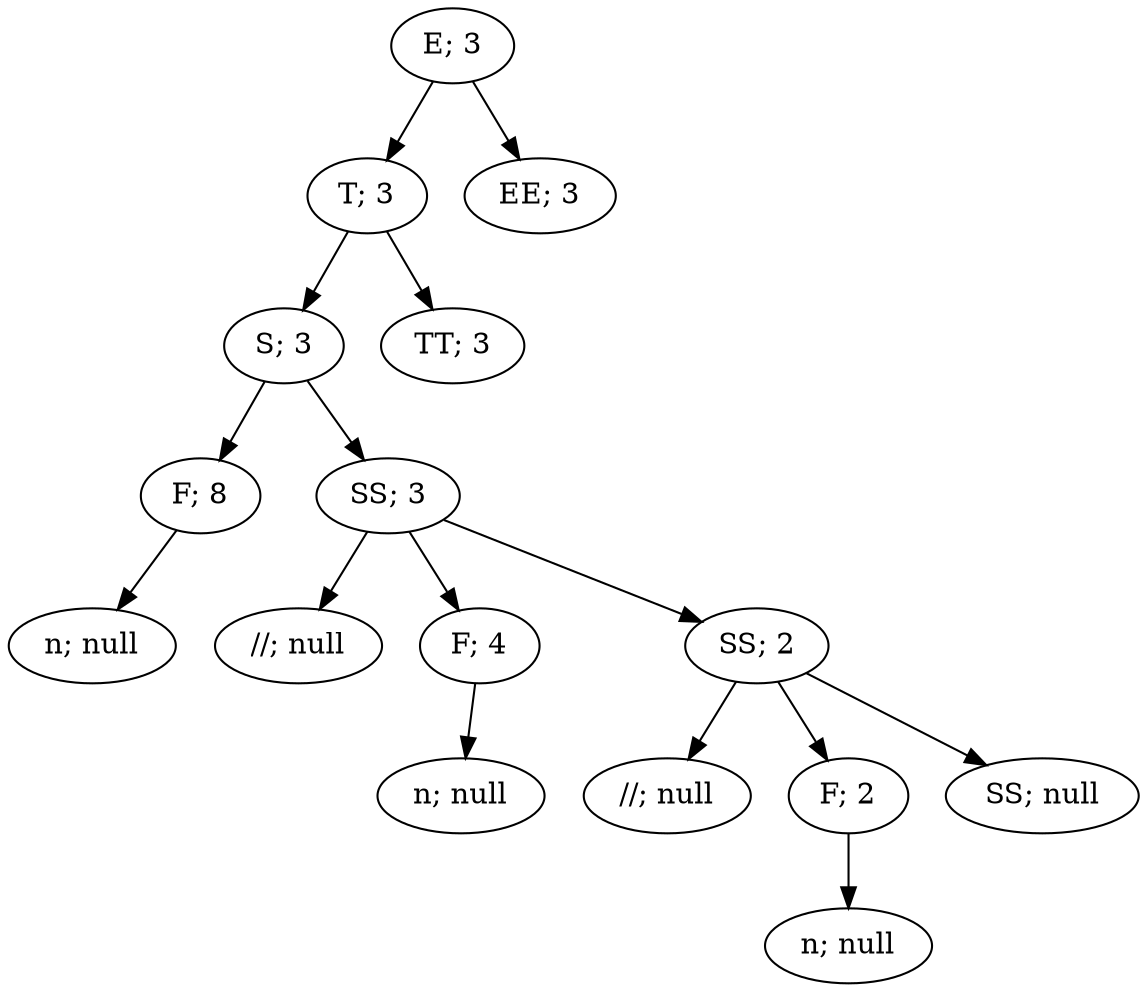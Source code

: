 digraph ParserResult {
"NonTerminal[name=E]_182" [label="E; 3"]
"NonTerminal[name=T]_180" [label="T; 3"]
"NonTerminal[name=E]_182"->"NonTerminal[name=T]_180";
"NonTerminal[name=T]_180" [label="T; 3"]
"NonTerminal[name=S]_178" [label="S; 3"]
"NonTerminal[name=T]_180"->"NonTerminal[name=S]_178";
"NonTerminal[name=S]_178" [label="S; 3"]
"NonTerminal[name=F]_168" [label="F; 8"]
"NonTerminal[name=S]_178"->"NonTerminal[name=F]_168";
"NonTerminal[name=F]_168" [label="F; 8"]
"Token{name='n', value='8'}_167" [label="n; null"]
"NonTerminal[name=F]_168"->"Token{name='n', value='8'}_167";
"Token{name='n', value='8'}_167" [label="n; null"]
"NonTerminal[name=SS]_177" [label="SS; 3"]
"NonTerminal[name=S]_178"->"NonTerminal[name=SS]_177";
"NonTerminal[name=SS]_177" [label="SS; 3"]
"Token{name='//', value='//'}_169" [label="//; null"]
"NonTerminal[name=SS]_177"->"Token{name='//', value='//'}_169";
"Token{name='//', value='//'}_169" [label="//; null"]
"NonTerminal[name=F]_171" [label="F; 4"]
"NonTerminal[name=SS]_177"->"NonTerminal[name=F]_171";
"NonTerminal[name=F]_171" [label="F; 4"]
"Token{name='n', value='4'}_170" [label="n; null"]
"NonTerminal[name=F]_171"->"Token{name='n', value='4'}_170";
"Token{name='n', value='4'}_170" [label="n; null"]
"NonTerminal[name=SS]_176" [label="SS; 2"]
"NonTerminal[name=SS]_177"->"NonTerminal[name=SS]_176";
"NonTerminal[name=SS]_176" [label="SS; 2"]
"Token{name='//', value='//'}_172" [label="//; null"]
"NonTerminal[name=SS]_176"->"Token{name='//', value='//'}_172";
"Token{name='//', value='//'}_172" [label="//; null"]
"NonTerminal[name=F]_174" [label="F; 2"]
"NonTerminal[name=SS]_176"->"NonTerminal[name=F]_174";
"NonTerminal[name=F]_174" [label="F; 2"]
"Token{name='n', value='2'}_173" [label="n; null"]
"NonTerminal[name=F]_174"->"Token{name='n', value='2'}_173";
"Token{name='n', value='2'}_173" [label="n; null"]
"NonTerminal[name=SS]_175" [label="SS; null"]
"NonTerminal[name=SS]_176"->"NonTerminal[name=SS]_175";
"NonTerminal[name=SS]_175" [label="SS; null"]
"NonTerminal[name=TT]_179" [label="TT; 3"]
"NonTerminal[name=T]_180"->"NonTerminal[name=TT]_179";
"NonTerminal[name=TT]_179" [label="TT; 3"]
"NonTerminal[name=EE]_181" [label="EE; 3"]
"NonTerminal[name=E]_182"->"NonTerminal[name=EE]_181";
"NonTerminal[name=EE]_181" [label="EE; 3"]
}
